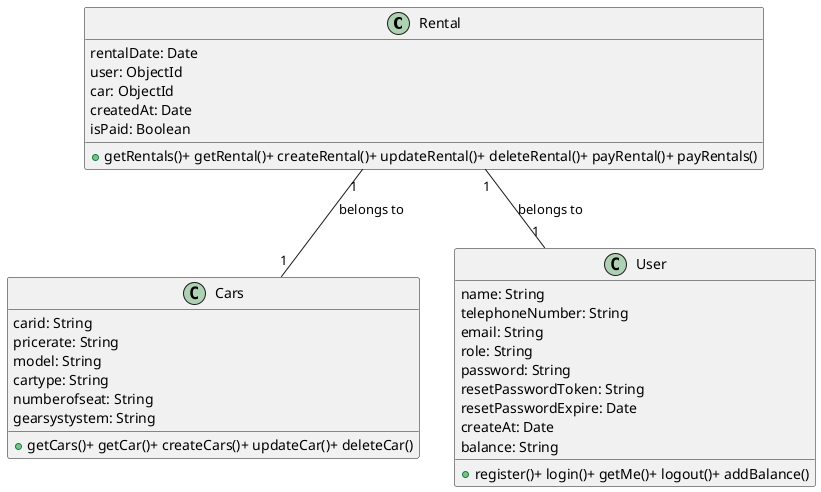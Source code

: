 @startuml 
class Rental {

rentalDate: Date
user: ObjectId
car: ObjectId
createdAt: Date
isPaid: Boolean
+ getRentals()+ getRental()+ createRental()+ updateRental()+ deleteRental()+ payRental()+ payRentals()
}

class Cars {

carid: String
pricerate: String
model: String
cartype: String
numberofseat: String
gearsystystem: String
+ getCars()+ getCar()+ createCars()+ updateCar()+ deleteCar()
}

class User {

name: String
telephoneNumber: String
email: String
role: String
password: String
resetPasswordToken: String
resetPasswordExpire: Date
createAt: Date
balance: String
+ register()+ login()+ getMe()+ logout()+ addBalance()
}

Rental "1" -- "1" Cars : belongs to
Rental "1"-- "1" User : belongs to

@enduml